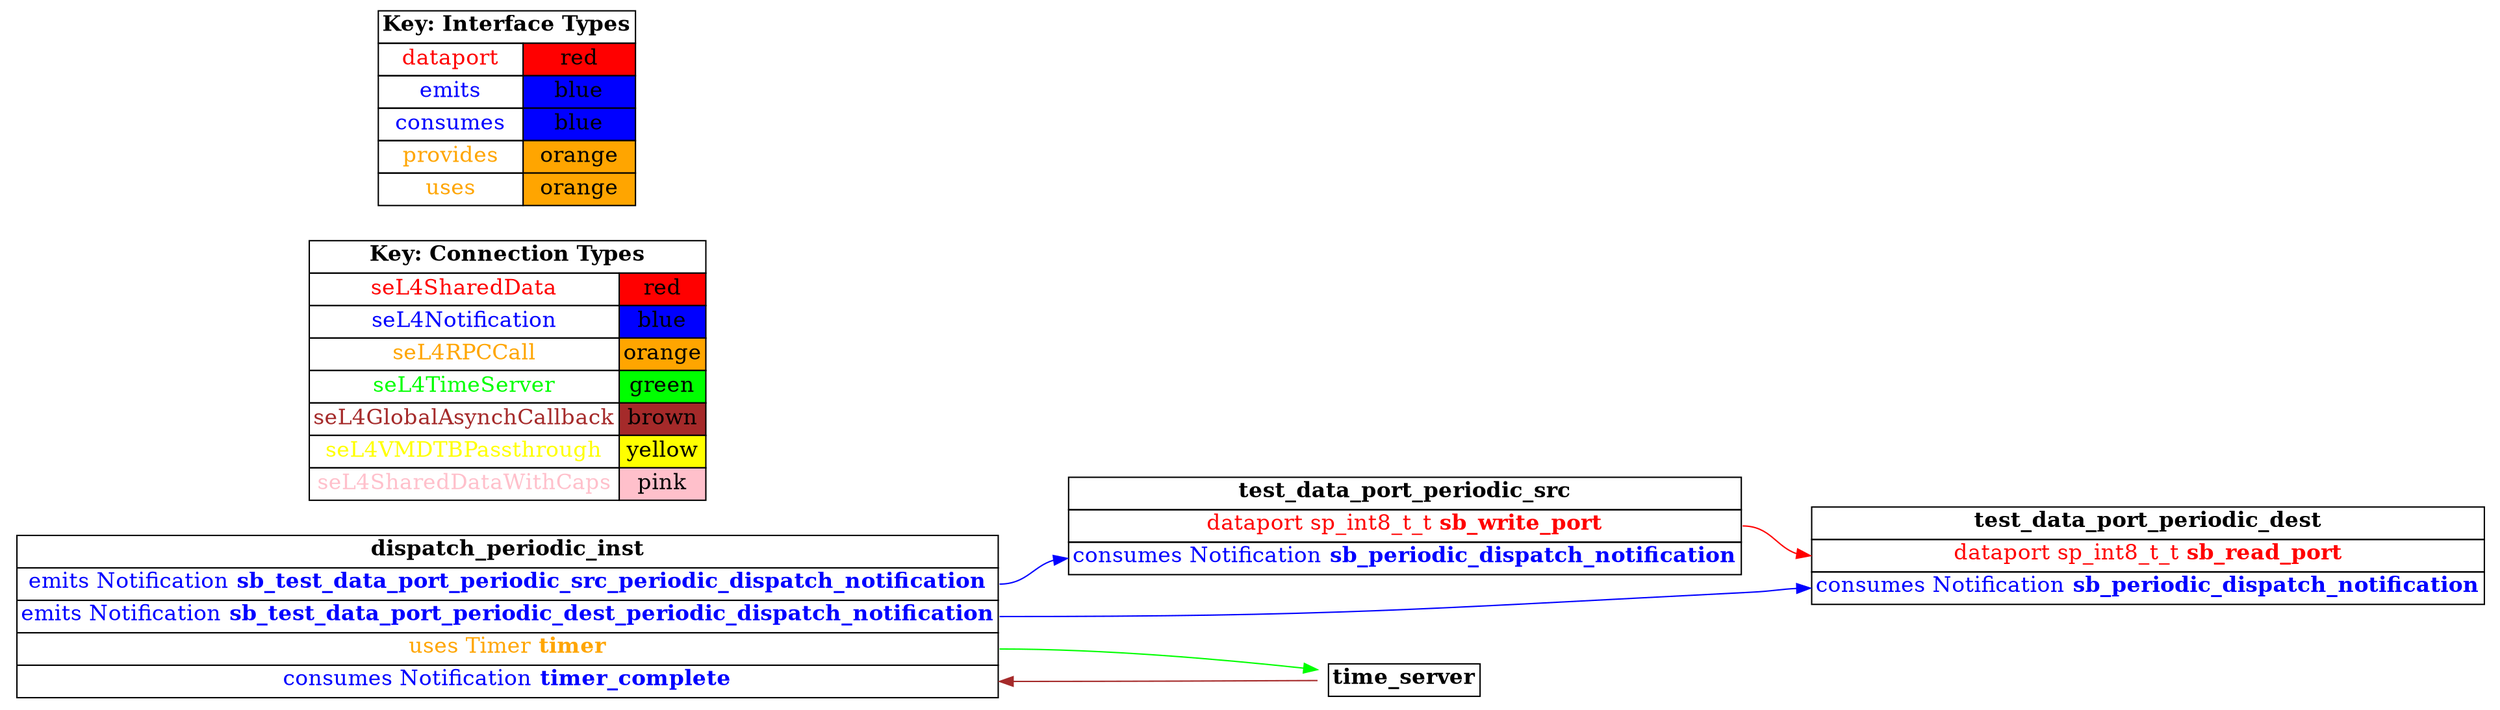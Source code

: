 digraph g {
graph [
  overlap = false,
  rankdir = "LR"
];
node [
  fontsize = "16",
  shape = "ellipse"
];
edge [
];

test_data_port_periodic_src [
  label=<
    <TABLE BORDER="0" CELLBORDER="1" CELLSPACING="0">
      <TR><TD><B>test_data_port_periodic_src</B></TD></TR>
      <TR><TD PORT="sb_write_port"><FONT COLOR="red">dataport sp_int8_t_t <B>sb_write_port</B></FONT></TD></TR>
      <TR><TD PORT="sb_periodic_dispatch_notification"><FONT COLOR="blue">consumes Notification <B>sb_periodic_dispatch_notification</B></FONT></TD></TR>"
    </TABLE>
  >
  shape=plaintext
];

test_data_port_periodic_dest [
  label=<
    <TABLE BORDER="0" CELLBORDER="1" CELLSPACING="0">
      <TR><TD><B>test_data_port_periodic_dest</B></TD></TR>
      <TR><TD PORT="sb_read_port"><FONT COLOR="red">dataport sp_int8_t_t <B>sb_read_port</B></FONT></TD></TR>
      <TR><TD PORT="sb_periodic_dispatch_notification"><FONT COLOR="blue">consumes Notification <B>sb_periodic_dispatch_notification</B></FONT></TD></TR>"
    </TABLE>
  >
  shape=plaintext
];

dispatch_periodic_inst [
  label=<
    <TABLE BORDER="0" CELLBORDER="1" CELLSPACING="0">
      <TR><TD><B>dispatch_periodic_inst</B></TD></TR>
      <TR><TD PORT="sb_test_data_port_periodic_src_periodic_dispatch_notification"><FONT COLOR="blue">emits Notification <B>sb_test_data_port_periodic_src_periodic_dispatch_notification</B></FONT></TD></TR>
      <TR><TD PORT="sb_test_data_port_periodic_dest_periodic_dispatch_notification"><FONT COLOR="blue">emits Notification <B>sb_test_data_port_periodic_dest_periodic_dispatch_notification</B></FONT></TD></TR>
      <TR><TD PORT="timer"><FONT COLOR="orange">uses Timer <B>timer</B></FONT></TD></TR>
      <TR><TD PORT="timer_complete"><FONT COLOR="blue">consumes Notification <B>timer_complete</B></FONT></TD></TR>"
    </TABLE>
  >
  shape=plaintext
];

time_server [
  label=<
    <TABLE BORDER="0" CELLBORDER="1" CELLSPACING="0">
      <TR><TD><B>time_server</B></TD></TR>"
    </TABLE>
  >
  shape=plaintext
];

connectiontypekey [
  label=<
   <TABLE BORDER="0" CELLBORDER="1" CELLSPACING="0">
     <TR><TD COLSPAN="2"><B>Key: Connection Types</B></TD></TR>
     <TR><TD><FONT COLOR="red">seL4SharedData</FONT></TD><TD BGCOLOR="red">red</TD></TR>
     <TR><TD><FONT COLOR="blue">seL4Notification</FONT></TD><TD BGCOLOR="blue">blue</TD></TR>
     <TR><TD><FONT COLOR="orange">seL4RPCCall</FONT></TD><TD BGCOLOR="orange">orange</TD></TR>
     <TR><TD><FONT COLOR="green">seL4TimeServer</FONT></TD><TD BGCOLOR="green">green</TD></TR>
     <TR><TD><FONT COLOR="brown">seL4GlobalAsynchCallback</FONT></TD><TD BGCOLOR="brown">brown</TD></TR>
     <TR><TD><FONT COLOR="yellow">seL4VMDTBPassthrough</FONT></TD><TD BGCOLOR="yellow">yellow</TD></TR>
     <TR><TD><FONT COLOR="pink">seL4SharedDataWithCaps</FONT></TD><TD BGCOLOR="pink">pink</TD></TR>
   </TABLE>
  >
  shape=plaintext
];

interfacetypekey [
  label=<
   <TABLE BORDER="0" CELLBORDER="1" CELLSPACING="0">
     <TR><TD COLSPAN="2"><B>Key: Interface Types</B></TD></TR>
     <TR><TD><FONT COLOR="red">dataport</FONT></TD><TD BGCOLOR="red">red</TD></TR>
     <TR><TD><FONT COLOR="blue">emits</FONT></TD><TD BGCOLOR="blue">blue</TD></TR>
     <TR><TD><FONT COLOR="blue">consumes</FONT></TD><TD BGCOLOR="blue">blue</TD></TR>
     <TR><TD><FONT COLOR="orange">provides</FONT></TD><TD BGCOLOR="orange">orange</TD></TR>
     <TR><TD><FONT COLOR="orange">uses</FONT></TD><TD BGCOLOR="orange">orange</TD></TR>
   </TABLE>
  >
  shape=plaintext
];

"test_data_port_periodic_src":sb_write_port -> "test_data_port_periodic_dest":sb_read_port [
  color="red"
  //label = "seL4SharedData"
  id = conn1

];

"dispatch_periodic_inst":sb_test_data_port_periodic_src_periodic_dispatch_notification -> "test_data_port_periodic_src":sb_periodic_dispatch_notification [
  color="blue"
  //label = "seL4Notification"
  id = conn2

];

"dispatch_periodic_inst":sb_test_data_port_periodic_dest_periodic_dispatch_notification -> "test_data_port_periodic_dest":sb_periodic_dispatch_notification [
  color="blue"
  //label = "seL4Notification"
  id = conn3

];

"dispatch_periodic_inst":timer -> "time_server":the_timer [
  color="green"
  //label = "seL4TimeServer"
  id = conn4

];

"time_server":timer_notification -> "dispatch_periodic_inst":timer_complete [
  color="brown"
  //label = "seL4GlobalAsynchCallback"
  id = conn5

];

}